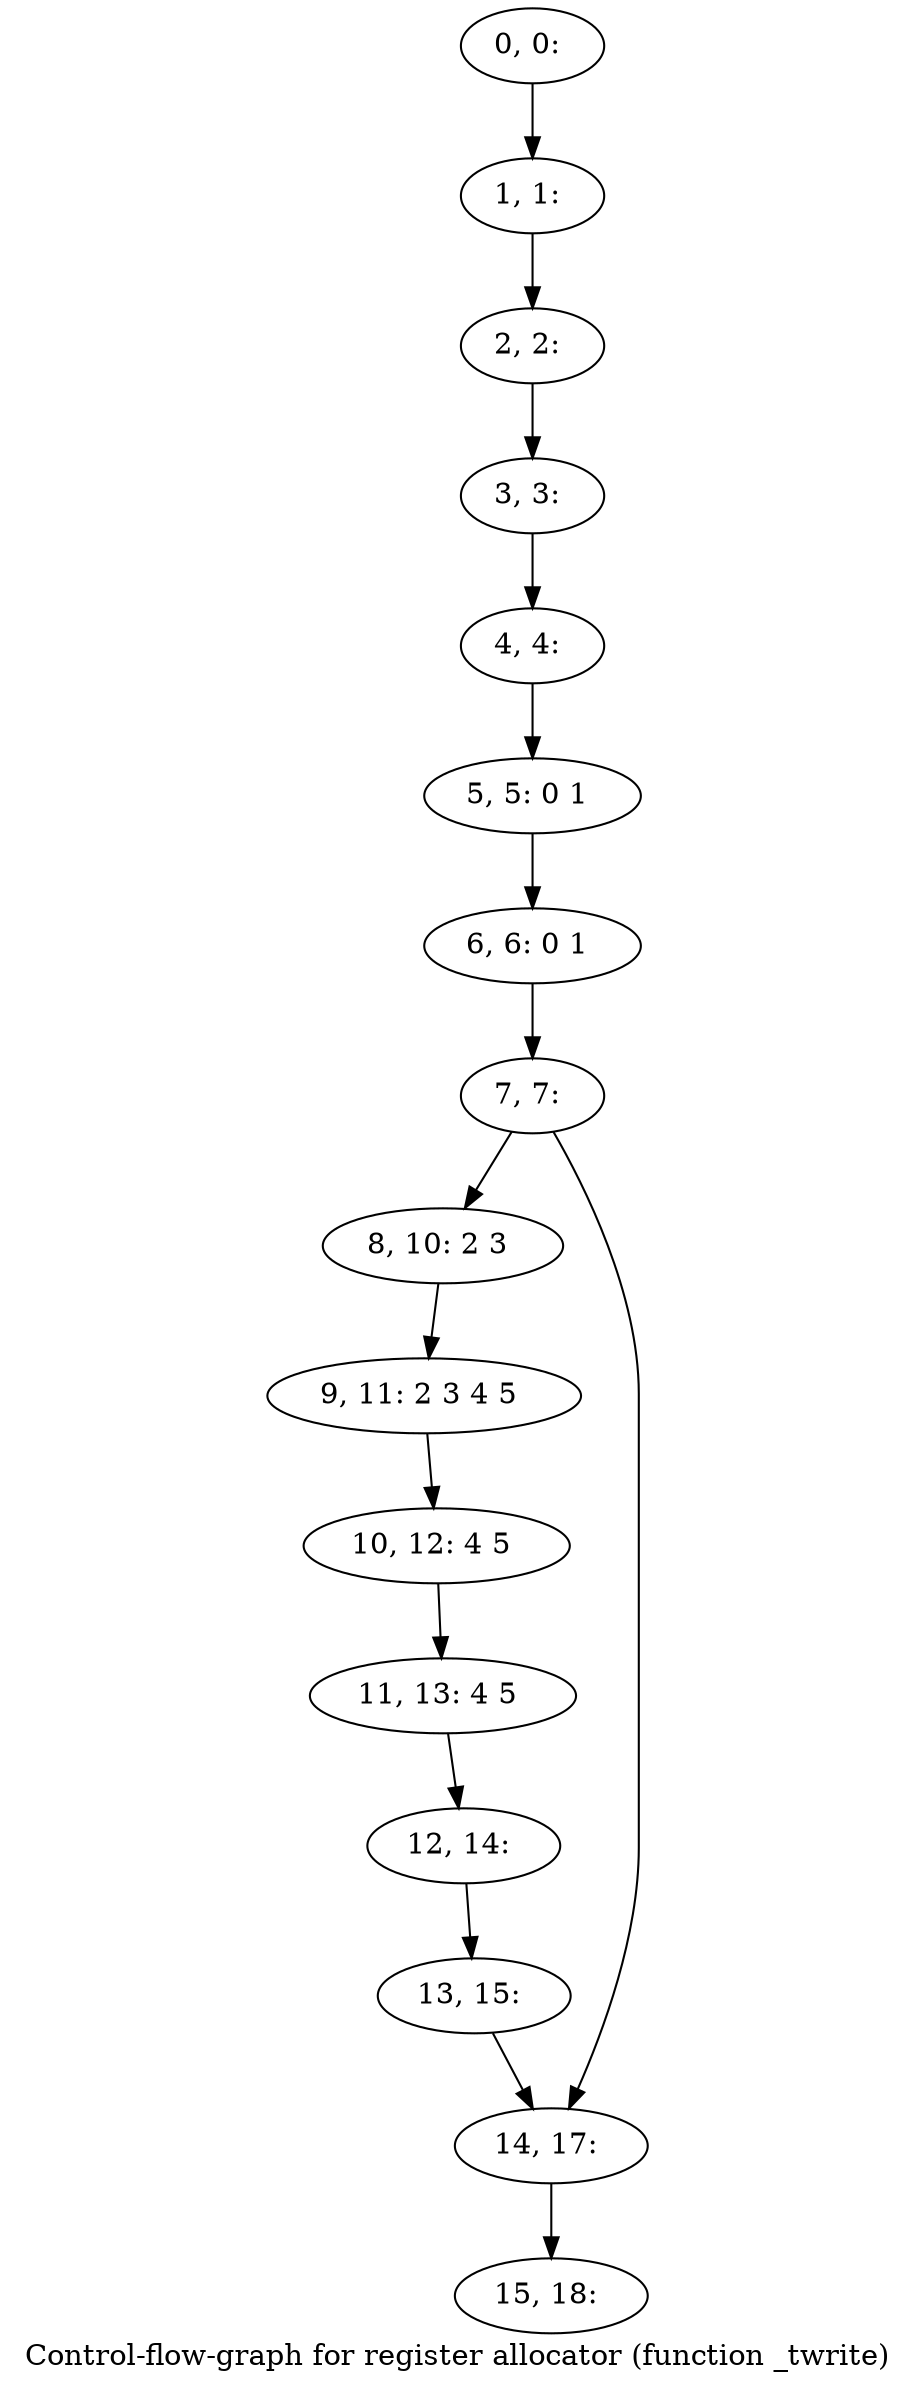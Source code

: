 digraph G {
graph [label="Control-flow-graph for register allocator (function _twrite)"]
0[label="0, 0: "];
1[label="1, 1: "];
2[label="2, 2: "];
3[label="3, 3: "];
4[label="4, 4: "];
5[label="5, 5: 0 1 "];
6[label="6, 6: 0 1 "];
7[label="7, 7: "];
8[label="8, 10: 2 3 "];
9[label="9, 11: 2 3 4 5 "];
10[label="10, 12: 4 5 "];
11[label="11, 13: 4 5 "];
12[label="12, 14: "];
13[label="13, 15: "];
14[label="14, 17: "];
15[label="15, 18: "];
0->1 ;
1->2 ;
2->3 ;
3->4 ;
4->5 ;
5->6 ;
6->7 ;
7->8 ;
7->14 ;
8->9 ;
9->10 ;
10->11 ;
11->12 ;
12->13 ;
13->14 ;
14->15 ;
}
